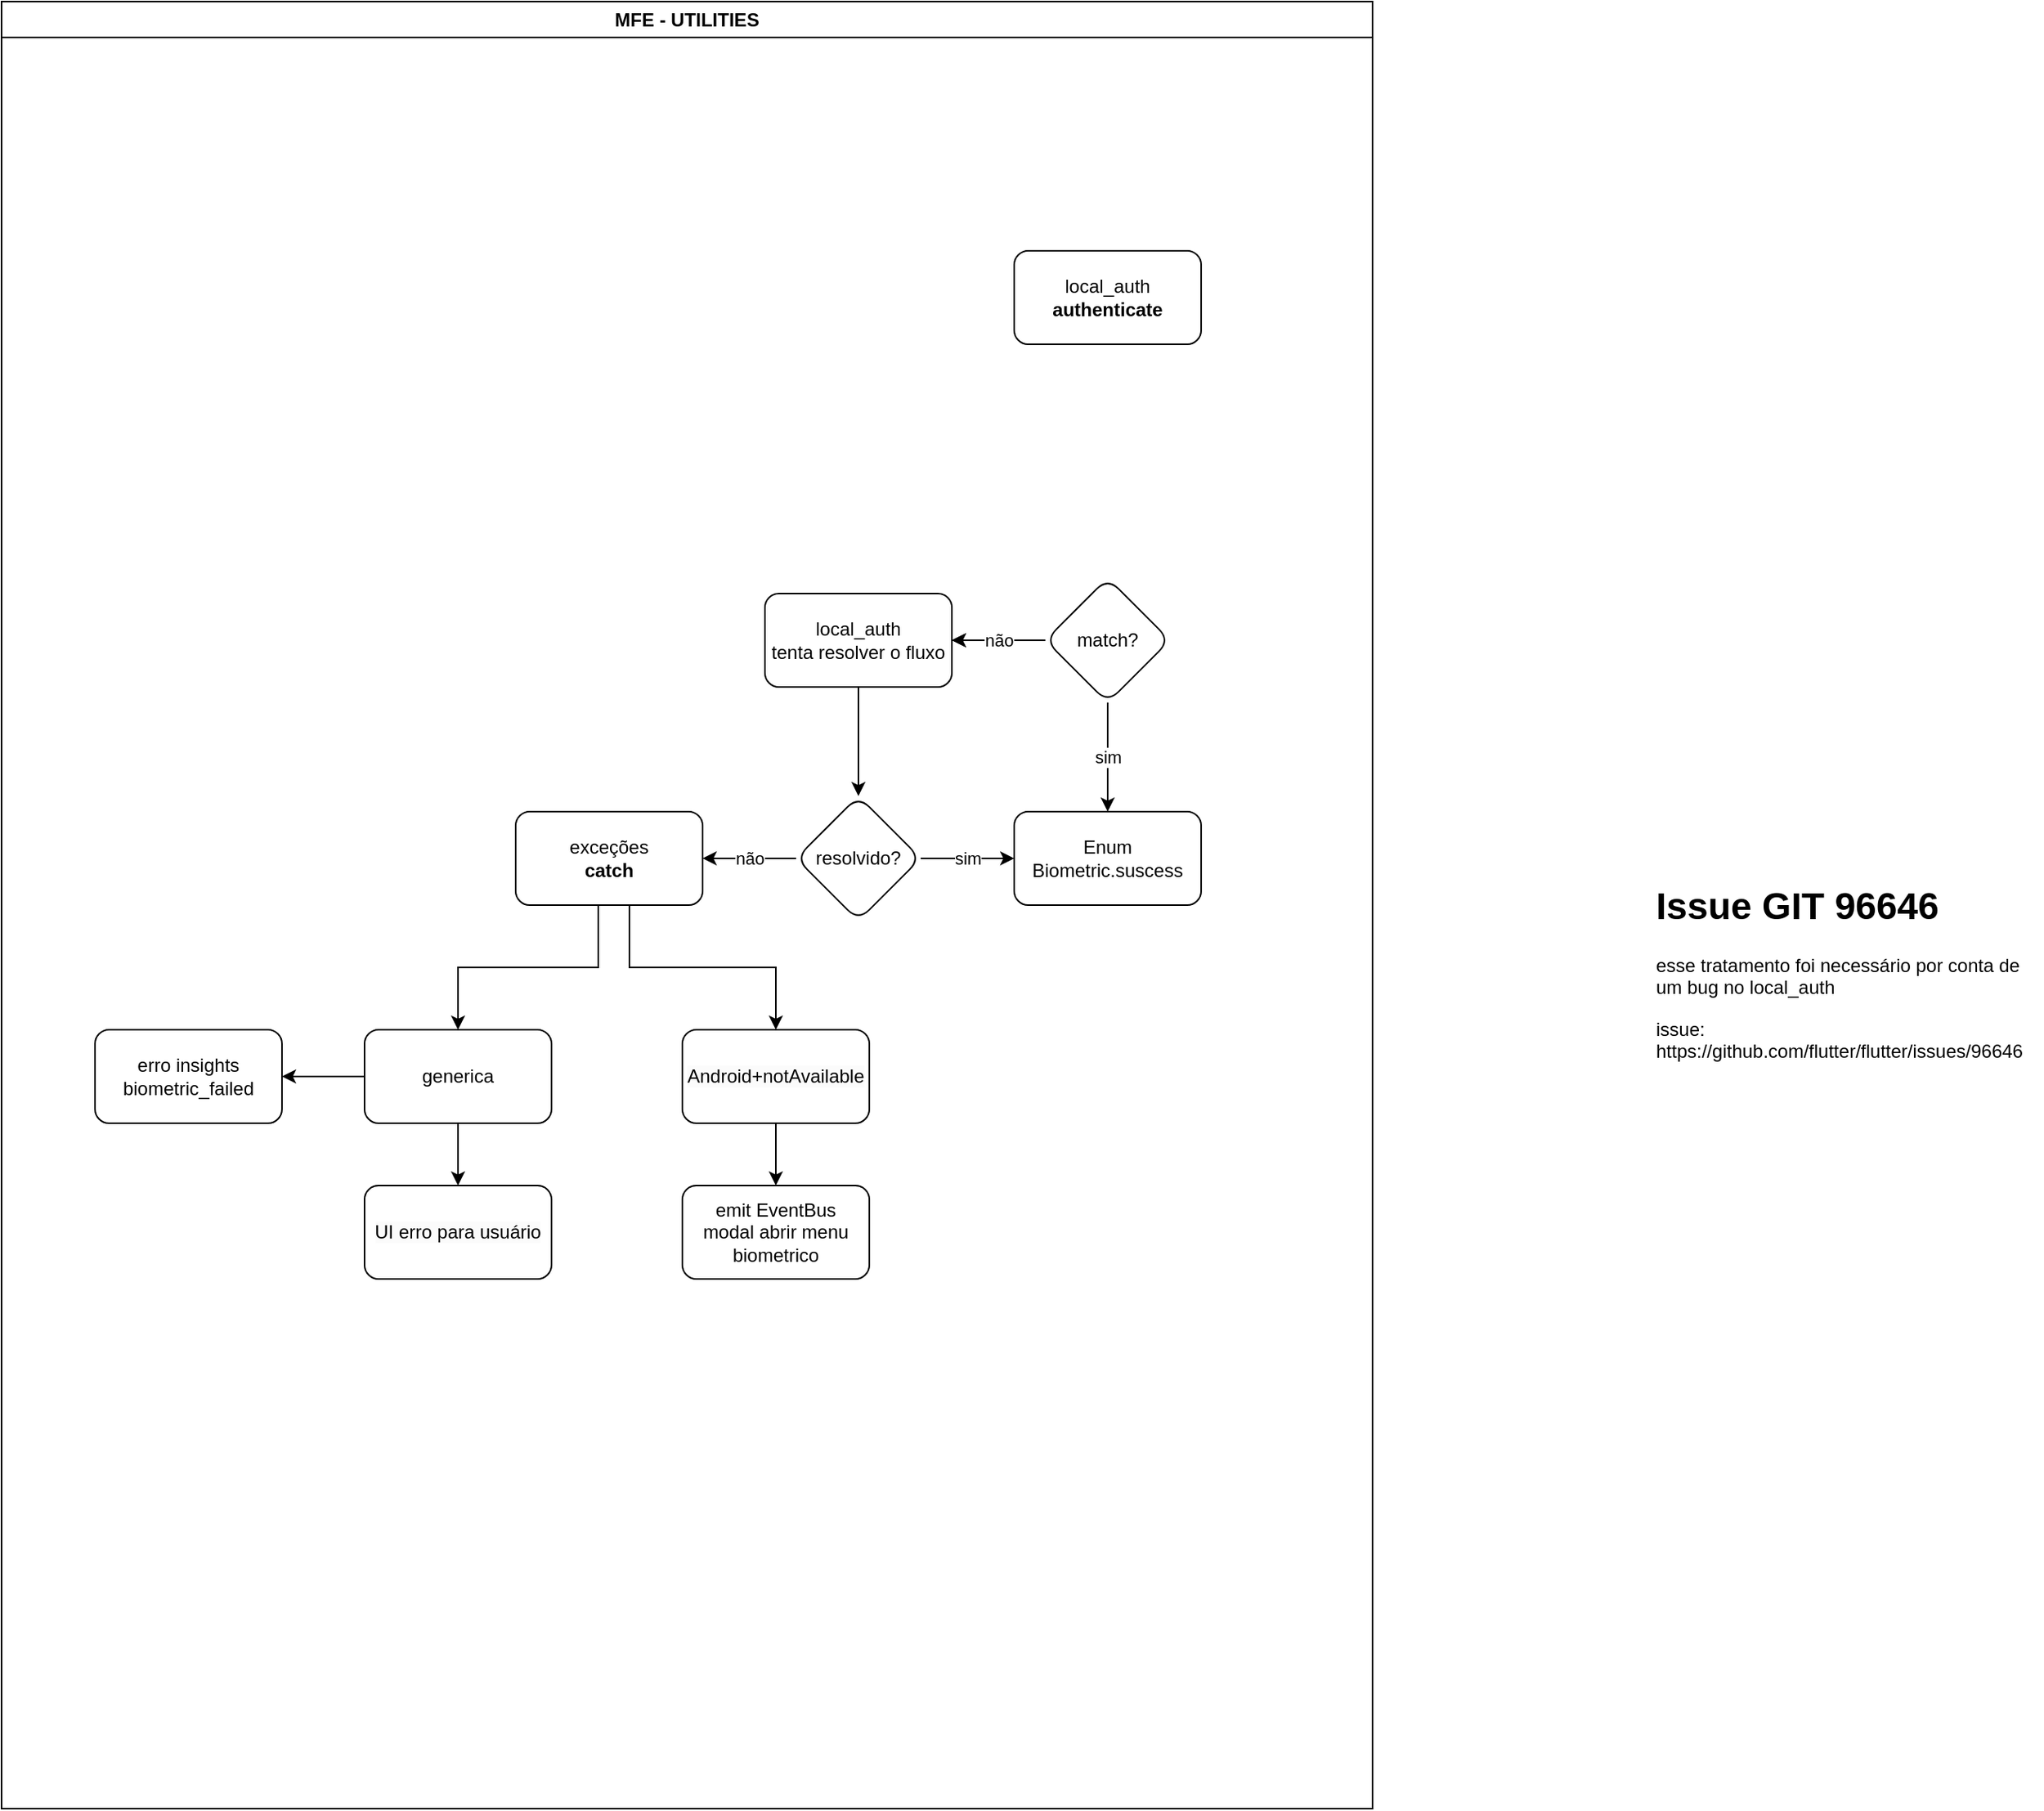 <mxfile version="24.2.2" type="github">
  <diagram name="Page-1" id="7aqCi2-gou_1MsXE5nKl">
    <mxGraphModel dx="1434" dy="1862" grid="1" gridSize="10" guides="1" tooltips="1" connect="1" arrows="1" fold="1" page="1" pageScale="1" pageWidth="827" pageHeight="1169" math="0" shadow="0">
      <root>
        <mxCell id="0" />
        <mxCell id="1" parent="0" />
        <mxCell id="aK0WpfesQRl-djgzvzo7-59" value="" style="edgeStyle=orthogonalEdgeStyle;rounded=0;orthogonalLoop=1;jettySize=auto;html=1;" parent="1" source="aK0WpfesQRl-djgzvzo7-54" target="aK0WpfesQRl-djgzvzo7-58" edge="1">
          <mxGeometry relative="1" as="geometry" />
        </mxCell>
        <mxCell id="aK0WpfesQRl-djgzvzo7-66" value="não" style="edgeStyle=orthogonalEdgeStyle;rounded=0;orthogonalLoop=1;jettySize=auto;html=1;" parent="1" source="aK0WpfesQRl-djgzvzo7-54" target="aK0WpfesQRl-djgzvzo7-58" edge="1">
          <mxGeometry relative="1" as="geometry" />
        </mxCell>
        <mxCell id="aK0WpfesQRl-djgzvzo7-54" value="match?" style="rhombus;whiteSpace=wrap;html=1;rounded=1;" parent="1" vertex="1">
          <mxGeometry x="670" y="330" width="80" height="80" as="geometry" />
        </mxCell>
        <mxCell id="aK0WpfesQRl-djgzvzo7-56" value="Enum&lt;div&gt;Biometric.suscess&lt;/div&gt;" style="whiteSpace=wrap;html=1;rounded=1;" parent="1" vertex="1">
          <mxGeometry x="650" y="480" width="120" height="60" as="geometry" />
        </mxCell>
        <mxCell id="aK0WpfesQRl-djgzvzo7-61" value="" style="edgeStyle=orthogonalEdgeStyle;rounded=0;orthogonalLoop=1;jettySize=auto;html=1;" parent="1" source="aK0WpfesQRl-djgzvzo7-58" target="aK0WpfesQRl-djgzvzo7-60" edge="1">
          <mxGeometry relative="1" as="geometry" />
        </mxCell>
        <mxCell id="aK0WpfesQRl-djgzvzo7-58" value="local_auth&lt;div&gt;tenta resolver o fluxo&lt;/div&gt;" style="whiteSpace=wrap;html=1;rounded=1;" parent="1" vertex="1">
          <mxGeometry x="490" y="340" width="120" height="60" as="geometry" />
        </mxCell>
        <mxCell id="aK0WpfesQRl-djgzvzo7-63" value="sim" style="edgeStyle=orthogonalEdgeStyle;rounded=0;orthogonalLoop=1;jettySize=auto;html=1;entryX=0;entryY=0.5;entryDx=0;entryDy=0;" parent="1" source="aK0WpfesQRl-djgzvzo7-60" target="aK0WpfesQRl-djgzvzo7-56" edge="1">
          <mxGeometry relative="1" as="geometry" />
        </mxCell>
        <mxCell id="aK0WpfesQRl-djgzvzo7-65" value="não" style="edgeStyle=orthogonalEdgeStyle;rounded=0;orthogonalLoop=1;jettySize=auto;html=1;" parent="1" source="aK0WpfesQRl-djgzvzo7-60" target="aK0WpfesQRl-djgzvzo7-64" edge="1">
          <mxGeometry relative="1" as="geometry" />
        </mxCell>
        <mxCell id="aK0WpfesQRl-djgzvzo7-60" value="resolvido?" style="rhombus;whiteSpace=wrap;html=1;rounded=1;" parent="1" vertex="1">
          <mxGeometry x="510" y="470" width="80" height="80" as="geometry" />
        </mxCell>
        <mxCell id="aK0WpfesQRl-djgzvzo7-57" value="sim" style="edgeStyle=orthogonalEdgeStyle;rounded=0;orthogonalLoop=1;jettySize=auto;html=1;" parent="1" source="aK0WpfesQRl-djgzvzo7-54" target="aK0WpfesQRl-djgzvzo7-56" edge="1">
          <mxGeometry relative="1" as="geometry" />
        </mxCell>
        <mxCell id="aK0WpfesQRl-djgzvzo7-75" value="" style="edgeStyle=orthogonalEdgeStyle;rounded=0;orthogonalLoop=1;jettySize=auto;html=1;" parent="1" source="aK0WpfesQRl-djgzvzo7-64" target="aK0WpfesQRl-djgzvzo7-74" edge="1">
          <mxGeometry relative="1" as="geometry">
            <Array as="points">
              <mxPoint x="403" y="580" />
              <mxPoint x="497" y="580" />
            </Array>
          </mxGeometry>
        </mxCell>
        <mxCell id="aK0WpfesQRl-djgzvzo7-77" value="" style="edgeStyle=orthogonalEdgeStyle;rounded=0;orthogonalLoop=1;jettySize=auto;html=1;" parent="1" source="aK0WpfesQRl-djgzvzo7-64" target="aK0WpfesQRl-djgzvzo7-76" edge="1">
          <mxGeometry relative="1" as="geometry">
            <Array as="points">
              <mxPoint x="383" y="580" />
              <mxPoint x="293" y="580" />
            </Array>
          </mxGeometry>
        </mxCell>
        <mxCell id="aK0WpfesQRl-djgzvzo7-64" value="exceções&lt;div&gt;&lt;b&gt;catch&lt;/b&gt;&lt;/div&gt;" style="whiteSpace=wrap;html=1;rounded=1;" parent="1" vertex="1">
          <mxGeometry x="330" y="480" width="120" height="60" as="geometry" />
        </mxCell>
        <mxCell id="uFCmPriLI4l2OT3lbVlF-4" value="" style="edgeStyle=orthogonalEdgeStyle;rounded=0;orthogonalLoop=1;jettySize=auto;html=1;" edge="1" parent="1" source="aK0WpfesQRl-djgzvzo7-74" target="uFCmPriLI4l2OT3lbVlF-3">
          <mxGeometry relative="1" as="geometry" />
        </mxCell>
        <mxCell id="aK0WpfesQRl-djgzvzo7-74" value="&lt;span style=&quot;caret-color: rgb(0, 0, 0); color: rgb(0, 0, 0); font-family: Helvetica; font-size: 12px; font-style: normal; font-variant-caps: normal; font-weight: 400; letter-spacing: normal; orphans: auto; text-align: center; text-indent: 0px; text-transform: none; white-space: normal; widows: auto; word-spacing: 0px; -webkit-text-stroke-width: 0px; background-color: rgb(251, 251, 251); text-decoration: none; display: inline !important; float: none;&quot;&gt;Android+notAvailable&lt;/span&gt;" style="whiteSpace=wrap;html=1;rounded=1;" parent="1" vertex="1">
          <mxGeometry x="437" y="620" width="120" height="60" as="geometry" />
        </mxCell>
        <mxCell id="aK0WpfesQRl-djgzvzo7-79" value="" style="edgeStyle=orthogonalEdgeStyle;rounded=0;orthogonalLoop=1;jettySize=auto;html=1;" parent="1" source="aK0WpfesQRl-djgzvzo7-76" target="aK0WpfesQRl-djgzvzo7-78" edge="1">
          <mxGeometry relative="1" as="geometry" />
        </mxCell>
        <mxCell id="uFCmPriLI4l2OT3lbVlF-2" value="" style="edgeStyle=orthogonalEdgeStyle;rounded=0;orthogonalLoop=1;jettySize=auto;html=1;" edge="1" parent="1" source="aK0WpfesQRl-djgzvzo7-76" target="uFCmPriLI4l2OT3lbVlF-1">
          <mxGeometry relative="1" as="geometry" />
        </mxCell>
        <mxCell id="aK0WpfesQRl-djgzvzo7-76" value="generica" style="whiteSpace=wrap;html=1;rounded=1;" parent="1" vertex="1">
          <mxGeometry x="233" y="620" width="120" height="60" as="geometry" />
        </mxCell>
        <mxCell id="aK0WpfesQRl-djgzvzo7-78" value="&lt;span style=&quot;caret-color: rgb(0, 0, 0); color: rgb(0, 0, 0); font-family: Helvetica; font-size: 12px; font-style: normal; font-variant-caps: normal; font-weight: 400; letter-spacing: normal; orphans: auto; text-align: center; text-indent: 0px; text-transform: none; white-space: normal; widows: auto; word-spacing: 0px; -webkit-text-stroke-width: 0px; background-color: rgb(251, 251, 251); text-decoration: none; display: inline !important; float: none;&quot;&gt;UI erro para usuário&lt;/span&gt;" style="whiteSpace=wrap;html=1;rounded=1;" parent="1" vertex="1">
          <mxGeometry x="233" y="720" width="120" height="60" as="geometry" />
        </mxCell>
        <mxCell id="uFCmPriLI4l2OT3lbVlF-1" value="erro insights&lt;div&gt;biometric_failed&lt;/div&gt;" style="whiteSpace=wrap;html=1;rounded=1;" vertex="1" parent="1">
          <mxGeometry x="60" y="620" width="120" height="60" as="geometry" />
        </mxCell>
        <mxCell id="uFCmPriLI4l2OT3lbVlF-3" value="emit EventBus&lt;div&gt;modal abrir menu biometrico&lt;/div&gt;" style="whiteSpace=wrap;html=1;rounded=1;" vertex="1" parent="1">
          <mxGeometry x="437" y="720" width="120" height="60" as="geometry" />
        </mxCell>
        <mxCell id="uFCmPriLI4l2OT3lbVlF-7" value="MFE - UTILITIES" style="swimlane;whiteSpace=wrap;html=1;" vertex="1" parent="1">
          <mxGeometry y="-40" width="880" height="1160" as="geometry" />
        </mxCell>
        <mxCell id="uFCmPriLI4l2OT3lbVlF-10" value="local_auth&lt;div&gt;&lt;b&gt;authenticate&lt;/b&gt;&lt;/div&gt;" style="rounded=1;whiteSpace=wrap;html=1;" vertex="1" parent="uFCmPriLI4l2OT3lbVlF-7">
          <mxGeometry x="650" y="160" width="120" height="60" as="geometry" />
        </mxCell>
        <mxCell id="uFCmPriLI4l2OT3lbVlF-6" value="&lt;h1 style=&quot;margin-top: 0px;&quot;&gt;Issue GIT 96646&lt;/h1&gt;&lt;p&gt;esse tratamento foi necessário por conta de um bug no local_auth&lt;/p&gt;&lt;p&gt;issue: https://github.com/flutter/flutter/issues/96646&lt;/p&gt;" style="text;html=1;whiteSpace=wrap;overflow=hidden;rounded=0;" vertex="1" parent="1">
          <mxGeometry x="1060" y="520" width="250" height="130" as="geometry" />
        </mxCell>
      </root>
    </mxGraphModel>
  </diagram>
</mxfile>
